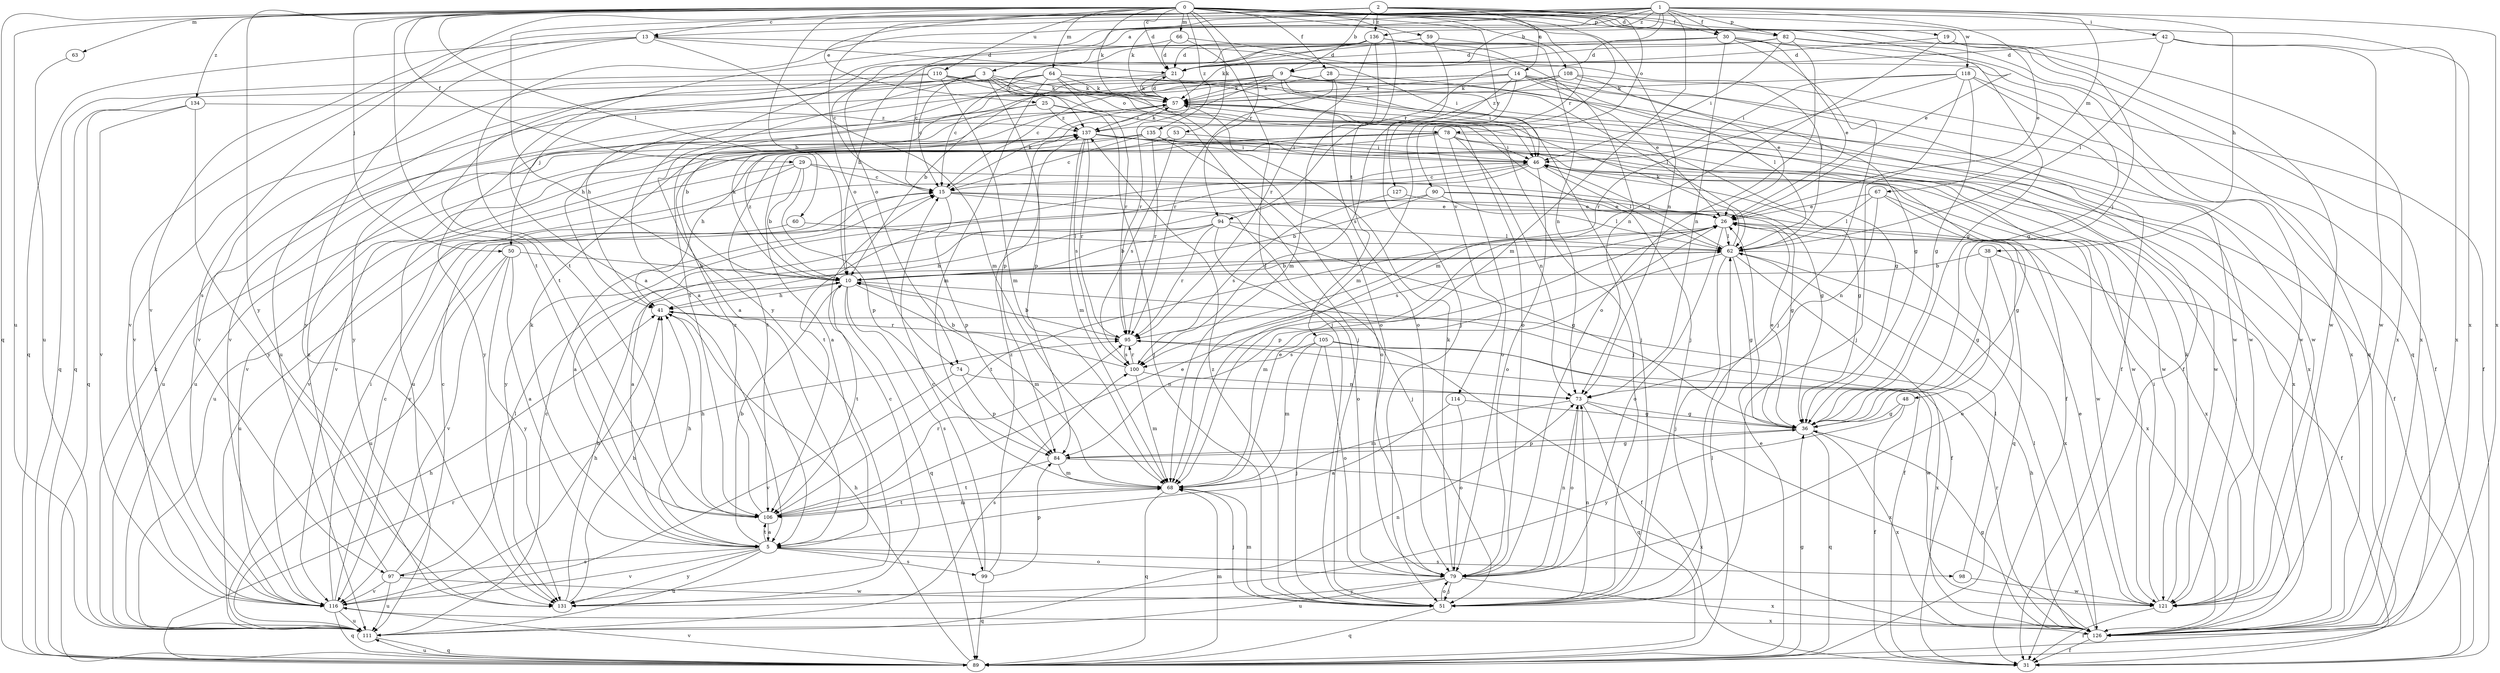 strict digraph  {
0;
1;
2;
3;
5;
9;
10;
13;
14;
15;
19;
21;
25;
26;
28;
29;
30;
31;
36;
38;
41;
42;
46;
48;
50;
51;
53;
57;
59;
60;
62;
63;
64;
66;
67;
68;
73;
74;
78;
79;
82;
84;
89;
90;
94;
95;
97;
98;
99;
100;
105;
106;
108;
110;
111;
114;
116;
118;
121;
126;
127;
131;
134;
135;
136;
137;
0 -> 13  [label=c];
0 -> 19  [label=d];
0 -> 21  [label=d];
0 -> 25  [label=e];
0 -> 26  [label=e];
0 -> 28  [label=f];
0 -> 29  [label=f];
0 -> 48  [label=j];
0 -> 50  [label=j];
0 -> 53  [label=k];
0 -> 57  [label=k];
0 -> 59  [label=l];
0 -> 60  [label=l];
0 -> 63  [label=m];
0 -> 64  [label=m];
0 -> 66  [label=m];
0 -> 73  [label=n];
0 -> 82  [label=p];
0 -> 89  [label=q];
0 -> 90  [label=r];
0 -> 94  [label=r];
0 -> 105  [label=t];
0 -> 106  [label=t];
0 -> 108  [label=u];
0 -> 110  [label=u];
0 -> 111  [label=u];
0 -> 114  [label=v];
0 -> 126  [label=x];
0 -> 127  [label=y];
0 -> 131  [label=y];
0 -> 134  [label=z];
0 -> 135  [label=z];
1 -> 3  [label=a];
1 -> 5  [label=a];
1 -> 9  [label=b];
1 -> 13  [label=c];
1 -> 26  [label=e];
1 -> 30  [label=f];
1 -> 38  [label=h];
1 -> 57  [label=k];
1 -> 67  [label=m];
1 -> 68  [label=m];
1 -> 74  [label=o];
1 -> 82  [label=p];
1 -> 94  [label=r];
1 -> 106  [label=t];
1 -> 116  [label=v];
1 -> 126  [label=x];
1 -> 136  [label=z];
2 -> 9  [label=b];
2 -> 10  [label=b];
2 -> 14  [label=c];
2 -> 30  [label=f];
2 -> 42  [label=i];
2 -> 74  [label=o];
2 -> 78  [label=o];
2 -> 97  [label=s];
2 -> 118  [label=w];
2 -> 131  [label=y];
2 -> 136  [label=z];
3 -> 5  [label=a];
3 -> 15  [label=c];
3 -> 50  [label=j];
3 -> 51  [label=j];
3 -> 57  [label=k];
3 -> 78  [label=o];
3 -> 79  [label=o];
3 -> 84  [label=p];
3 -> 111  [label=u];
5 -> 10  [label=b];
5 -> 41  [label=h];
5 -> 57  [label=k];
5 -> 79  [label=o];
5 -> 97  [label=s];
5 -> 98  [label=s];
5 -> 99  [label=s];
5 -> 106  [label=t];
5 -> 111  [label=u];
5 -> 116  [label=v];
5 -> 131  [label=y];
9 -> 10  [label=b];
9 -> 15  [label=c];
9 -> 41  [label=h];
9 -> 46  [label=i];
9 -> 51  [label=j];
9 -> 57  [label=k];
9 -> 62  [label=l];
9 -> 84  [label=p];
9 -> 121  [label=w];
10 -> 31  [label=f];
10 -> 41  [label=h];
10 -> 57  [label=k];
10 -> 62  [label=l];
10 -> 68  [label=m];
10 -> 89  [label=q];
10 -> 99  [label=s];
10 -> 106  [label=t];
10 -> 137  [label=z];
13 -> 21  [label=d];
13 -> 46  [label=i];
13 -> 68  [label=m];
13 -> 89  [label=q];
13 -> 116  [label=v];
13 -> 131  [label=y];
14 -> 26  [label=e];
14 -> 31  [label=f];
14 -> 36  [label=g];
14 -> 57  [label=k];
14 -> 62  [label=l];
14 -> 68  [label=m];
14 -> 100  [label=s];
14 -> 106  [label=t];
14 -> 116  [label=v];
15 -> 26  [label=e];
15 -> 51  [label=j];
15 -> 57  [label=k];
15 -> 84  [label=p];
15 -> 126  [label=x];
19 -> 21  [label=d];
19 -> 68  [label=m];
19 -> 121  [label=w];
19 -> 126  [label=x];
21 -> 57  [label=k];
21 -> 95  [label=r];
21 -> 116  [label=v];
25 -> 10  [label=b];
25 -> 36  [label=g];
25 -> 51  [label=j];
25 -> 131  [label=y];
25 -> 137  [label=z];
26 -> 62  [label=l];
26 -> 79  [label=o];
26 -> 84  [label=p];
26 -> 89  [label=q];
26 -> 100  [label=s];
26 -> 106  [label=t];
26 -> 126  [label=x];
28 -> 31  [label=f];
28 -> 57  [label=k];
28 -> 79  [label=o];
28 -> 95  [label=r];
29 -> 10  [label=b];
29 -> 15  [label=c];
29 -> 36  [label=g];
29 -> 84  [label=p];
29 -> 111  [label=u];
29 -> 116  [label=v];
30 -> 15  [label=c];
30 -> 21  [label=d];
30 -> 26  [label=e];
30 -> 36  [label=g];
30 -> 51  [label=j];
30 -> 73  [label=n];
30 -> 89  [label=q];
30 -> 137  [label=z];
36 -> 26  [label=e];
36 -> 84  [label=p];
36 -> 89  [label=q];
36 -> 126  [label=x];
38 -> 10  [label=b];
38 -> 31  [label=f];
38 -> 36  [label=g];
38 -> 79  [label=o];
41 -> 95  [label=r];
42 -> 21  [label=d];
42 -> 62  [label=l];
42 -> 121  [label=w];
42 -> 126  [label=x];
46 -> 15  [label=c];
46 -> 36  [label=g];
46 -> 62  [label=l];
46 -> 79  [label=o];
46 -> 106  [label=t];
46 -> 131  [label=y];
48 -> 31  [label=f];
48 -> 36  [label=g];
48 -> 131  [label=y];
50 -> 5  [label=a];
50 -> 10  [label=b];
50 -> 111  [label=u];
50 -> 116  [label=v];
50 -> 131  [label=y];
51 -> 68  [label=m];
51 -> 73  [label=n];
51 -> 79  [label=o];
51 -> 89  [label=q];
51 -> 137  [label=z];
53 -> 46  [label=i];
53 -> 100  [label=s];
53 -> 116  [label=v];
57 -> 21  [label=d];
57 -> 51  [label=j];
57 -> 126  [label=x];
57 -> 137  [label=z];
59 -> 21  [label=d];
59 -> 51  [label=j];
59 -> 73  [label=n];
60 -> 62  [label=l];
60 -> 111  [label=u];
62 -> 10  [label=b];
62 -> 31  [label=f];
62 -> 36  [label=g];
62 -> 46  [label=i];
62 -> 51  [label=j];
62 -> 57  [label=k];
62 -> 68  [label=m];
62 -> 126  [label=x];
63 -> 111  [label=u];
64 -> 15  [label=c];
64 -> 46  [label=i];
64 -> 57  [label=k];
64 -> 68  [label=m];
64 -> 79  [label=o];
64 -> 89  [label=q];
64 -> 95  [label=r];
64 -> 126  [label=x];
64 -> 131  [label=y];
66 -> 21  [label=d];
66 -> 51  [label=j];
66 -> 62  [label=l];
66 -> 106  [label=t];
67 -> 26  [label=e];
67 -> 36  [label=g];
67 -> 62  [label=l];
67 -> 73  [label=n];
67 -> 121  [label=w];
68 -> 26  [label=e];
68 -> 51  [label=j];
68 -> 89  [label=q];
68 -> 106  [label=t];
73 -> 36  [label=g];
73 -> 68  [label=m];
73 -> 79  [label=o];
73 -> 89  [label=q];
73 -> 126  [label=x];
74 -> 73  [label=n];
74 -> 84  [label=p];
74 -> 116  [label=v];
78 -> 5  [label=a];
78 -> 31  [label=f];
78 -> 41  [label=h];
78 -> 46  [label=i];
78 -> 73  [label=n];
78 -> 79  [label=o];
78 -> 106  [label=t];
78 -> 111  [label=u];
78 -> 121  [label=w];
79 -> 51  [label=j];
79 -> 57  [label=k];
79 -> 73  [label=n];
79 -> 111  [label=u];
79 -> 126  [label=x];
79 -> 131  [label=y];
82 -> 10  [label=b];
82 -> 21  [label=d];
82 -> 46  [label=i];
82 -> 79  [label=o];
82 -> 89  [label=q];
82 -> 126  [label=x];
84 -> 36  [label=g];
84 -> 68  [label=m];
84 -> 106  [label=t];
84 -> 126  [label=x];
89 -> 26  [label=e];
89 -> 36  [label=g];
89 -> 41  [label=h];
89 -> 62  [label=l];
89 -> 68  [label=m];
89 -> 95  [label=r];
89 -> 111  [label=u];
89 -> 116  [label=v];
90 -> 5  [label=a];
90 -> 10  [label=b];
90 -> 26  [label=e];
90 -> 36  [label=g];
90 -> 62  [label=l];
90 -> 116  [label=v];
94 -> 5  [label=a];
94 -> 10  [label=b];
94 -> 36  [label=g];
94 -> 41  [label=h];
94 -> 62  [label=l];
94 -> 79  [label=o];
94 -> 95  [label=r];
95 -> 10  [label=b];
95 -> 100  [label=s];
95 -> 121  [label=w];
97 -> 15  [label=c];
97 -> 62  [label=l];
97 -> 111  [label=u];
97 -> 116  [label=v];
97 -> 121  [label=w];
97 -> 137  [label=z];
98 -> 62  [label=l];
98 -> 121  [label=w];
99 -> 15  [label=c];
99 -> 84  [label=p];
99 -> 89  [label=q];
99 -> 137  [label=z];
100 -> 10  [label=b];
100 -> 68  [label=m];
100 -> 73  [label=n];
100 -> 95  [label=r];
105 -> 31  [label=f];
105 -> 51  [label=j];
105 -> 68  [label=m];
105 -> 79  [label=o];
105 -> 100  [label=s];
105 -> 126  [label=x];
106 -> 5  [label=a];
106 -> 26  [label=e];
106 -> 41  [label=h];
106 -> 68  [label=m];
106 -> 95  [label=r];
106 -> 137  [label=z];
108 -> 26  [label=e];
108 -> 31  [label=f];
108 -> 41  [label=h];
108 -> 57  [label=k];
108 -> 121  [label=w];
108 -> 137  [label=z];
110 -> 51  [label=j];
110 -> 57  [label=k];
110 -> 68  [label=m];
110 -> 89  [label=q];
110 -> 116  [label=v];
110 -> 121  [label=w];
111 -> 15  [label=c];
111 -> 41  [label=h];
111 -> 57  [label=k];
111 -> 73  [label=n];
111 -> 89  [label=q];
111 -> 100  [label=s];
114 -> 5  [label=a];
114 -> 36  [label=g];
114 -> 79  [label=o];
116 -> 15  [label=c];
116 -> 41  [label=h];
116 -> 46  [label=i];
116 -> 89  [label=q];
116 -> 111  [label=u];
116 -> 126  [label=x];
118 -> 31  [label=f];
118 -> 36  [label=g];
118 -> 46  [label=i];
118 -> 51  [label=j];
118 -> 57  [label=k];
118 -> 95  [label=r];
118 -> 121  [label=w];
121 -> 26  [label=e];
121 -> 31  [label=f];
121 -> 46  [label=i];
121 -> 57  [label=k];
126 -> 31  [label=f];
126 -> 36  [label=g];
126 -> 41  [label=h];
126 -> 46  [label=i];
126 -> 62  [label=l];
126 -> 95  [label=r];
127 -> 26  [label=e];
127 -> 100  [label=s];
131 -> 10  [label=b];
131 -> 15  [label=c];
131 -> 41  [label=h];
134 -> 89  [label=q];
134 -> 116  [label=v];
134 -> 131  [label=y];
134 -> 137  [label=z];
135 -> 15  [label=c];
135 -> 46  [label=i];
135 -> 79  [label=o];
135 -> 95  [label=r];
135 -> 111  [label=u];
135 -> 116  [label=v];
135 -> 121  [label=w];
136 -> 5  [label=a];
136 -> 15  [label=c];
136 -> 21  [label=d];
136 -> 36  [label=g];
136 -> 57  [label=k];
136 -> 68  [label=m];
136 -> 73  [label=n];
136 -> 95  [label=r];
137 -> 31  [label=f];
137 -> 46  [label=i];
137 -> 57  [label=k];
137 -> 68  [label=m];
137 -> 95  [label=r];
137 -> 100  [label=s];
137 -> 111  [label=u];
137 -> 121  [label=w];
137 -> 126  [label=x];
}
